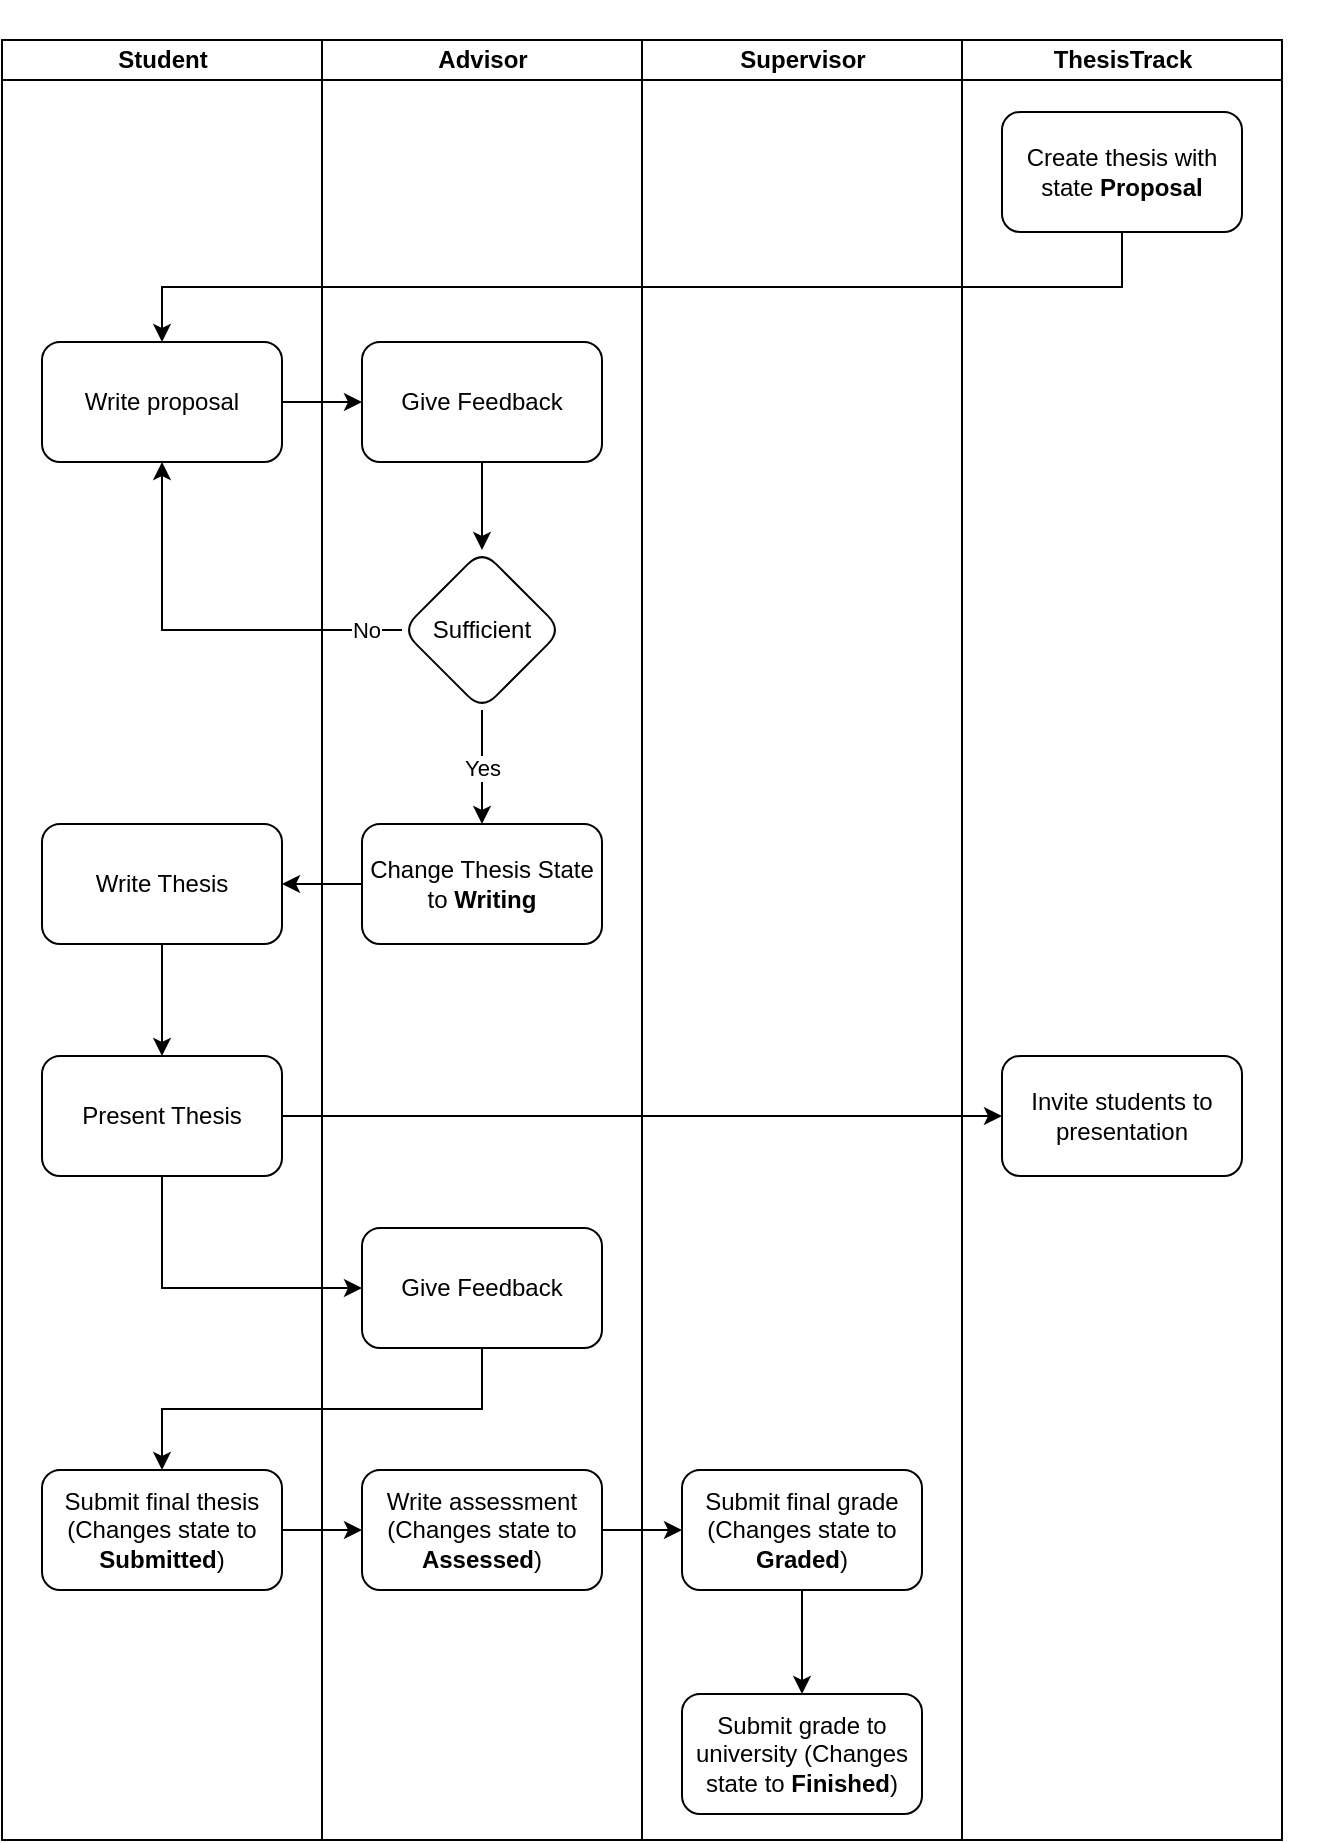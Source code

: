 <mxfile version="24.7.17">
  <diagram name="Page-1" id="74e2e168-ea6b-b213-b513-2b3c1d86103e">
    <mxGraphModel dx="1369" dy="632" grid="1" gridSize="10" guides="1" tooltips="1" connect="1" arrows="1" fold="1" page="1" pageScale="1" pageWidth="1100" pageHeight="850" background="none" math="0" shadow="0">
      <root>
        <mxCell id="0" />
        <mxCell id="1" parent="0" />
        <mxCell id="77e6c97f196da883-1" value="" style="swimlane;html=1;childLayout=stackLayout;startSize=20;rounded=0;shadow=0;labelBackgroundColor=none;strokeWidth=1;fontFamily=Verdana;fontSize=8;align=center;movable=1;resizable=1;rotatable=1;deletable=1;editable=1;locked=0;connectable=1;swimlaneHead=0;swimlaneBody=0;horizontal=1;strokeColor=none;fillColor=none;swimlaneLine=1;container=0;collapsible=0;" parent="1" vertex="1">
          <mxGeometry x="70" y="40" width="660" height="920" as="geometry">
            <mxRectangle x="70" y="40" width="130" height="20" as="alternateBounds" />
          </mxGeometry>
        </mxCell>
        <mxCell id="77e6c97f196da883-2" value="Student" style="swimlane;html=1;startSize=20;" parent="77e6c97f196da883-1" vertex="1">
          <mxGeometry y="20" width="160" height="900" as="geometry" />
        </mxCell>
        <mxCell id="FH-egheK_HizLAxa6WL1-76" value="Write proposal" style="whiteSpace=wrap;html=1;rounded=1;" parent="77e6c97f196da883-2" vertex="1">
          <mxGeometry x="20" y="151" width="120" height="60" as="geometry" />
        </mxCell>
        <mxCell id="FH-egheK_HizLAxa6WL1-89" value="" style="edgeStyle=orthogonalEdgeStyle;rounded=0;orthogonalLoop=1;jettySize=auto;html=1;" parent="77e6c97f196da883-2" source="FH-egheK_HizLAxa6WL1-86" target="FH-egheK_HizLAxa6WL1-88" edge="1">
          <mxGeometry relative="1" as="geometry" />
        </mxCell>
        <mxCell id="FH-egheK_HizLAxa6WL1-86" value="Write Thesis" style="whiteSpace=wrap;html=1;rounded=1;" parent="77e6c97f196da883-2" vertex="1">
          <mxGeometry x="20" y="392" width="120" height="60" as="geometry" />
        </mxCell>
        <mxCell id="FH-egheK_HizLAxa6WL1-88" value="Present Thesis" style="whiteSpace=wrap;html=1;rounded=1;" parent="77e6c97f196da883-2" vertex="1">
          <mxGeometry x="20" y="508" width="120" height="60" as="geometry" />
        </mxCell>
        <mxCell id="FH-egheK_HizLAxa6WL1-95" value="Submit final thesis (Changes state to &lt;b&gt;Submitted&lt;/b&gt;)" style="whiteSpace=wrap;html=1;rounded=1;" parent="77e6c97f196da883-2" vertex="1">
          <mxGeometry x="20" y="715" width="120" height="60" as="geometry" />
        </mxCell>
        <mxCell id="77e6c97f196da883-3" value="Advisor" style="swimlane;html=1;startSize=20;" parent="77e6c97f196da883-1" vertex="1">
          <mxGeometry x="160" y="20" width="160" height="900" as="geometry" />
        </mxCell>
        <mxCell id="FH-egheK_HizLAxa6WL1-81" value="" style="edgeStyle=orthogonalEdgeStyle;rounded=0;orthogonalLoop=1;jettySize=auto;html=1;" parent="77e6c97f196da883-3" source="FH-egheK_HizLAxa6WL1-78" target="FH-egheK_HizLAxa6WL1-80" edge="1">
          <mxGeometry relative="1" as="geometry" />
        </mxCell>
        <mxCell id="FH-egheK_HizLAxa6WL1-78" value="Give Feedback" style="whiteSpace=wrap;html=1;rounded=1;" parent="77e6c97f196da883-3" vertex="1">
          <mxGeometry x="20" y="151" width="120" height="60" as="geometry" />
        </mxCell>
        <mxCell id="FH-egheK_HizLAxa6WL1-85" value="Yes" style="edgeStyle=orthogonalEdgeStyle;rounded=0;orthogonalLoop=1;jettySize=auto;html=1;" parent="77e6c97f196da883-3" source="FH-egheK_HizLAxa6WL1-80" target="FH-egheK_HizLAxa6WL1-84" edge="1">
          <mxGeometry relative="1" as="geometry" />
        </mxCell>
        <mxCell id="FH-egheK_HizLAxa6WL1-80" value="Sufficient" style="rhombus;whiteSpace=wrap;html=1;rounded=1;" parent="77e6c97f196da883-3" vertex="1">
          <mxGeometry x="40" y="255" width="80" height="80" as="geometry" />
        </mxCell>
        <mxCell id="FH-egheK_HizLAxa6WL1-84" value="Change Thesis State to &lt;b&gt;Writing&lt;/b&gt;" style="whiteSpace=wrap;html=1;rounded=1;" parent="77e6c97f196da883-3" vertex="1">
          <mxGeometry x="20" y="392" width="120" height="60" as="geometry" />
        </mxCell>
        <mxCell id="FH-egheK_HizLAxa6WL1-92" value="Give Feedback" style="whiteSpace=wrap;html=1;rounded=1;" parent="77e6c97f196da883-3" vertex="1">
          <mxGeometry x="20" y="594" width="120" height="60" as="geometry" />
        </mxCell>
        <mxCell id="FH-egheK_HizLAxa6WL1-100" value="Write assessment (Changes state to &lt;b&gt;Assessed&lt;/b&gt;)" style="whiteSpace=wrap;html=1;rounded=1;" parent="77e6c97f196da883-3" vertex="1">
          <mxGeometry x="20" y="715" width="120" height="60" as="geometry" />
        </mxCell>
        <mxCell id="77e6c97f196da883-4" value="Supervisor" style="swimlane;html=1;startSize=20;" parent="77e6c97f196da883-1" vertex="1">
          <mxGeometry x="320" y="20" width="160" height="900" as="geometry" />
        </mxCell>
        <mxCell id="FH-egheK_HizLAxa6WL1-105" value="" style="edgeStyle=orthogonalEdgeStyle;rounded=0;orthogonalLoop=1;jettySize=auto;html=1;entryX=0.5;entryY=0;entryDx=0;entryDy=0;" parent="77e6c97f196da883-4" source="FH-egheK_HizLAxa6WL1-102" target="FH-egheK_HizLAxa6WL1-104" edge="1">
          <mxGeometry relative="1" as="geometry">
            <mxPoint x="80" y="819" as="targetPoint" />
          </mxGeometry>
        </mxCell>
        <mxCell id="FH-egheK_HizLAxa6WL1-102" value="Submit final grade&lt;div&gt;(Changes state to &lt;b&gt;Graded&lt;/b&gt;)&lt;/div&gt;" style="whiteSpace=wrap;html=1;rounded=1;" parent="77e6c97f196da883-4" vertex="1">
          <mxGeometry x="20" y="715" width="120" height="60" as="geometry" />
        </mxCell>
        <mxCell id="FH-egheK_HizLAxa6WL1-104" value="Submit grade to university (Changes state to &lt;b&gt;Finished&lt;/b&gt;)" style="whiteSpace=wrap;html=1;rounded=1;" parent="77e6c97f196da883-4" vertex="1">
          <mxGeometry x="20" y="827" width="120" height="60" as="geometry" />
        </mxCell>
        <mxCell id="77e6c97f196da883-5" value="ThesisTrack" style="swimlane;html=1;startSize=20;" parent="77e6c97f196da883-1" vertex="1">
          <mxGeometry x="480" y="20" width="160" height="900" as="geometry" />
        </mxCell>
        <mxCell id="FH-egheK_HizLAxa6WL1-71" value="Create thesis with state &lt;b&gt;Proposal&lt;/b&gt;" style="whiteSpace=wrap;html=1;rounded=1;" parent="77e6c97f196da883-5" vertex="1">
          <mxGeometry x="20" y="36" width="120" height="60" as="geometry" />
        </mxCell>
        <mxCell id="FH-egheK_HizLAxa6WL1-90" value="Invite students to&lt;div&gt;presentation&lt;/div&gt;" style="whiteSpace=wrap;html=1;rounded=1;" parent="77e6c97f196da883-5" vertex="1">
          <mxGeometry x="20" y="508" width="120" height="60" as="geometry" />
        </mxCell>
        <mxCell id="FH-egheK_HizLAxa6WL1-75" style="edgeStyle=orthogonalEdgeStyle;rounded=0;orthogonalLoop=1;jettySize=auto;html=1;exitX=0.5;exitY=1;exitDx=0;exitDy=0;entryX=0.5;entryY=0;entryDx=0;entryDy=0;" parent="77e6c97f196da883-1" source="FH-egheK_HizLAxa6WL1-71" target="FH-egheK_HizLAxa6WL1-76" edge="1">
          <mxGeometry relative="1" as="geometry">
            <mxPoint x="80" y="202" as="targetPoint" />
          </mxGeometry>
        </mxCell>
        <mxCell id="FH-egheK_HizLAxa6WL1-79" value="" style="edgeStyle=orthogonalEdgeStyle;rounded=0;orthogonalLoop=1;jettySize=auto;html=1;" parent="77e6c97f196da883-1" source="FH-egheK_HizLAxa6WL1-76" target="FH-egheK_HizLAxa6WL1-78" edge="1">
          <mxGeometry relative="1" as="geometry" />
        </mxCell>
        <mxCell id="FH-egheK_HizLAxa6WL1-82" style="edgeStyle=orthogonalEdgeStyle;rounded=0;orthogonalLoop=1;jettySize=auto;html=1;exitX=0;exitY=0.5;exitDx=0;exitDy=0;entryX=0.5;entryY=1;entryDx=0;entryDy=0;" parent="77e6c97f196da883-1" source="FH-egheK_HizLAxa6WL1-80" target="FH-egheK_HizLAxa6WL1-76" edge="1">
          <mxGeometry relative="1" as="geometry" />
        </mxCell>
        <mxCell id="FH-egheK_HizLAxa6WL1-83" value="No" style="edgeLabel;html=1;align=center;verticalAlign=middle;resizable=0;points=[];" parent="FH-egheK_HizLAxa6WL1-82" vertex="1" connectable="0">
          <mxGeometry x="-0.83" relative="1" as="geometry">
            <mxPoint x="-1" as="offset" />
          </mxGeometry>
        </mxCell>
        <mxCell id="FH-egheK_HizLAxa6WL1-87" value="" style="edgeStyle=orthogonalEdgeStyle;rounded=0;orthogonalLoop=1;jettySize=auto;html=1;" parent="77e6c97f196da883-1" source="FH-egheK_HizLAxa6WL1-84" target="FH-egheK_HizLAxa6WL1-86" edge="1">
          <mxGeometry relative="1" as="geometry" />
        </mxCell>
        <mxCell id="FH-egheK_HizLAxa6WL1-91" value="" style="edgeStyle=orthogonalEdgeStyle;rounded=0;orthogonalLoop=1;jettySize=auto;html=1;" parent="77e6c97f196da883-1" source="FH-egheK_HizLAxa6WL1-88" target="FH-egheK_HizLAxa6WL1-90" edge="1">
          <mxGeometry relative="1" as="geometry" />
        </mxCell>
        <mxCell id="FH-egheK_HizLAxa6WL1-94" style="edgeStyle=orthogonalEdgeStyle;rounded=0;orthogonalLoop=1;jettySize=auto;html=1;exitX=0.5;exitY=1;exitDx=0;exitDy=0;entryX=0;entryY=0.5;entryDx=0;entryDy=0;" parent="77e6c97f196da883-1" source="FH-egheK_HizLAxa6WL1-88" target="FH-egheK_HizLAxa6WL1-92" edge="1">
          <mxGeometry relative="1" as="geometry" />
        </mxCell>
        <mxCell id="FH-egheK_HizLAxa6WL1-97" style="edgeStyle=orthogonalEdgeStyle;rounded=0;orthogonalLoop=1;jettySize=auto;html=1;exitX=0.5;exitY=1;exitDx=0;exitDy=0;entryX=0.5;entryY=0;entryDx=0;entryDy=0;" parent="77e6c97f196da883-1" source="FH-egheK_HizLAxa6WL1-92" target="FH-egheK_HizLAxa6WL1-95" edge="1">
          <mxGeometry relative="1" as="geometry" />
        </mxCell>
        <mxCell id="FH-egheK_HizLAxa6WL1-101" value="" style="edgeStyle=orthogonalEdgeStyle;rounded=0;orthogonalLoop=1;jettySize=auto;html=1;" parent="77e6c97f196da883-1" source="FH-egheK_HizLAxa6WL1-95" target="FH-egheK_HizLAxa6WL1-100" edge="1">
          <mxGeometry relative="1" as="geometry" />
        </mxCell>
        <mxCell id="FH-egheK_HizLAxa6WL1-103" value="" style="edgeStyle=orthogonalEdgeStyle;rounded=0;orthogonalLoop=1;jettySize=auto;html=1;" parent="77e6c97f196da883-1" source="FH-egheK_HizLAxa6WL1-100" target="FH-egheK_HizLAxa6WL1-102" edge="1">
          <mxGeometry relative="1" as="geometry" />
        </mxCell>
      </root>
    </mxGraphModel>
  </diagram>
</mxfile>

